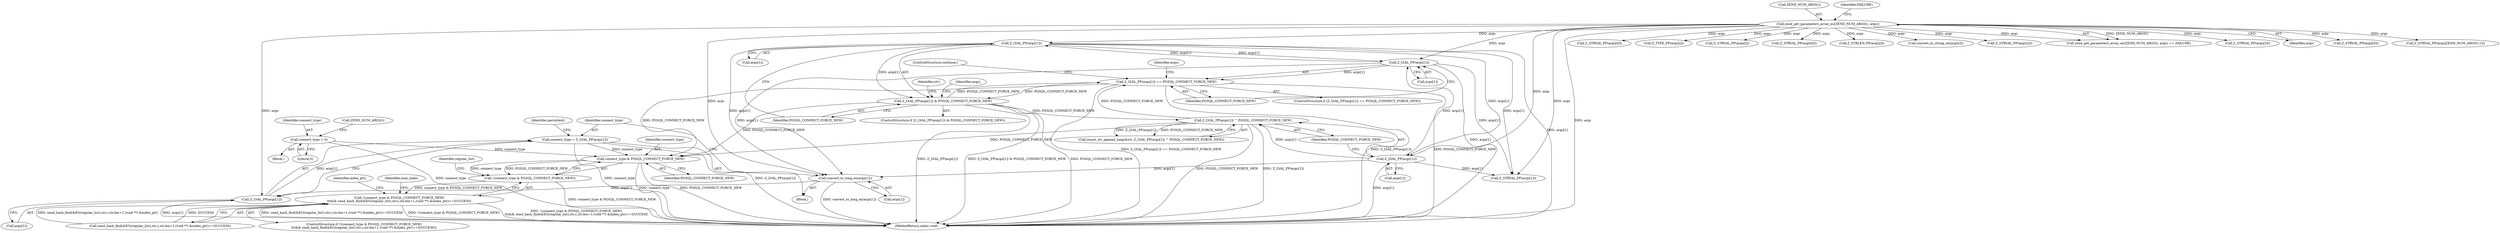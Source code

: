 digraph "0_php_4435b9142ff9813845d5c97ab29a5d637bedb257_5@API" {
"1000761" [label="(Call,connect_type & PGSQL_CONNECT_FORCE_NEW)"];
"1000329" [label="(Call,connect_type = 0)"];
"1000455" [label="(Call,connect_type = Z_LVAL_PP(args[1]))"];
"1000457" [label="(Call,Z_LVAL_PP(args[1]))"];
"1000451" [label="(Call,convert_to_long_ex(args[1]))"];
"1000391" [label="(Call,Z_LVAL_PP(args[1]))"];
"1000381" [label="(Call,Z_LVAL_PP(args[1]))"];
"1000401" [label="(Call,Z_LVAL_PP(args[1]))"];
"1000343" [label="(Call,zend_get_parameters_array_ex(ZEND_NUM_ARGS(), args))"];
"1000400" [label="(Call,Z_LVAL_PP(args[1]) ^ PGSQL_CONNECT_FORCE_NEW)"];
"1000390" [label="(Call,Z_LVAL_PP(args[1]) & PGSQL_CONNECT_FORCE_NEW)"];
"1000380" [label="(Call,Z_LVAL_PP(args[1]) == PGSQL_CONNECT_FORCE_NEW)"];
"1000760" [label="(Call,!(connect_type & PGSQL_CONNECT_FORCE_NEW))"];
"1000759" [label="(Call,!(connect_type & PGSQL_CONNECT_FORCE_NEW)\n\t\t\t&& zend_hash_find(&EG(regular_list),str.c,str.len+1,(void **) &index_ptr)==SUCCESS)"];
"1000465" [label="(Call,Z_STRVAL_PP(args[0]))"];
"1000760" [label="(Call,!(connect_type & PGSQL_CONNECT_FORCE_NEW))"];
"1000336" [label="(Call,ZEND_NUM_ARGS())"];
"1000381" [label="(Call,Z_LVAL_PP(args[1]))"];
"1000391" [label="(Call,Z_LVAL_PP(args[1]))"];
"1000344" [label="(Call,ZEND_NUM_ARGS())"];
"1000373" [label="(Call,Z_TYPE_PP(args[i]))"];
"1000457" [label="(Call,Z_LVAL_PP(args[1]))"];
"1000452" [label="(Call,args[1])"];
"1000330" [label="(Identifier,connect_type)"];
"1000417" [label="(Call,Z_STRVAL_PP(args[i]))"];
"1000408" [label="(Identifier,args)"];
"1000387" [label="(ControlStructure,continue;)"];
"1000405" [label="(Identifier,PGSQL_CONNECT_FORCE_NEW)"];
"1000346" [label="(Identifier,FAILURE)"];
"1000456" [label="(Identifier,connect_type)"];
"1000395" [label="(Identifier,PGSQL_CONNECT_FORCE_NEW)"];
"1000447" [label="(Call,Z_STRVAL_PP(args[0]))"];
"1000421" [label="(Call,Z_STRLEN_PP(args[i]))"];
"1000759" [label="(Call,!(connect_type & PGSQL_CONNECT_FORCE_NEW)\n\t\t\t&& zend_hash_find(&EG(regular_list),str.c,str.len+1,(void **) &index_ptr)==SUCCESS)"];
"1000397" [label="(Call,smart_str_append_long(&str, Z_LVAL_PP(args[1]) ^ PGSQL_CONNECT_FORCE_NEW))"];
"1000385" [label="(Identifier,PGSQL_CONNECT_FORCE_NEW)"];
"1000471" [label="(Call,Z_STRVAL_PP(args[1]))"];
"1000331" [label="(Literal,0)"];
"1000406" [label="(Call,convert_to_string_ex(args[i]))"];
"1000458" [label="(Call,args[1])"];
"1000496" [label="(Call,Z_STRVAL_PP(args[2]))"];
"1000382" [label="(Call,args[1])"];
"1000297" [label="(Block,)"];
"1000764" [label="(Call,zend_hash_find(&EG(regular_list),str.c,str.len+1,(void **) &index_ptr)==SUCCESS)"];
"1000846" [label="(Identifier,max_links)"];
"1000401" [label="(Call,Z_LVAL_PP(args[1]))"];
"1000342" [label="(Call,zend_get_parameters_array_ex(ZEND_NUM_ARGS(), args) == FAILURE)"];
"1000962" [label="(MethodReturn,static void)"];
"1000768" [label="(Identifier,regular_list)"];
"1000758" [label="(ControlStructure,if (!(connect_type & PGSQL_CONNECT_FORCE_NEW)\n\t\t\t&& zend_hash_find(&EG(regular_list),str.c,str.len+1,(void **) &index_ptr)==SUCCESS))"];
"1000489" [label="(Call,Z_STRVAL_PP(args[3]))"];
"1000763" [label="(Identifier,PGSQL_CONNECT_FORCE_NEW)"];
"1000345" [label="(Identifier,args)"];
"1000329" [label="(Call,connect_type = 0)"];
"1000393" [label="(Identifier,args)"];
"1000392" [label="(Call,args[1])"];
"1000390" [label="(Call,Z_LVAL_PP(args[1]) & PGSQL_CONNECT_FORCE_NEW)"];
"1000444" [label="(Block,)"];
"1000380" [label="(Call,Z_LVAL_PP(args[1]) == PGSQL_CONNECT_FORCE_NEW)"];
"1000789" [label="(Identifier,index_ptr)"];
"1000389" [label="(ControlStructure,if (Z_LVAL_PP(args[1]) & PGSQL_CONNECT_FORCE_NEW))"];
"1000451" [label="(Call,convert_to_long_ex(args[1]))"];
"1000343" [label="(Call,zend_get_parameters_array_ex(ZEND_NUM_ARGS(), args))"];
"1000761" [label="(Call,connect_type & PGSQL_CONNECT_FORCE_NEW)"];
"1000455" [label="(Call,connect_type = Z_LVAL_PP(args[1]))"];
"1000402" [label="(Call,args[1])"];
"1000435" [label="(Call,Z_STRVAL_PP(args[0]))"];
"1000477" [label="(Call,Z_STRVAL_PP(args[ZEND_NUM_ARGS()-1]))"];
"1000503" [label="(Identifier,persistent)"];
"1000379" [label="(ControlStructure,if (Z_LVAL_PP(args[1]) == PGSQL_CONNECT_FORCE_NEW))"];
"1000399" [label="(Identifier,str)"];
"1000762" [label="(Identifier,connect_type)"];
"1000400" [label="(Call,Z_LVAL_PP(args[1]) ^ PGSQL_CONNECT_FORCE_NEW)"];
"1000761" -> "1000760"  [label="AST: "];
"1000761" -> "1000763"  [label="CFG: "];
"1000762" -> "1000761"  [label="AST: "];
"1000763" -> "1000761"  [label="AST: "];
"1000760" -> "1000761"  [label="CFG: "];
"1000761" -> "1000962"  [label="DDG: connect_type"];
"1000761" -> "1000962"  [label="DDG: PGSQL_CONNECT_FORCE_NEW"];
"1000761" -> "1000760"  [label="DDG: connect_type"];
"1000761" -> "1000760"  [label="DDG: PGSQL_CONNECT_FORCE_NEW"];
"1000329" -> "1000761"  [label="DDG: connect_type"];
"1000455" -> "1000761"  [label="DDG: connect_type"];
"1000400" -> "1000761"  [label="DDG: PGSQL_CONNECT_FORCE_NEW"];
"1000380" -> "1000761"  [label="DDG: PGSQL_CONNECT_FORCE_NEW"];
"1000390" -> "1000761"  [label="DDG: PGSQL_CONNECT_FORCE_NEW"];
"1000329" -> "1000297"  [label="AST: "];
"1000329" -> "1000331"  [label="CFG: "];
"1000330" -> "1000329"  [label="AST: "];
"1000331" -> "1000329"  [label="AST: "];
"1000336" -> "1000329"  [label="CFG: "];
"1000329" -> "1000962"  [label="DDG: connect_type"];
"1000455" -> "1000444"  [label="AST: "];
"1000455" -> "1000457"  [label="CFG: "];
"1000456" -> "1000455"  [label="AST: "];
"1000457" -> "1000455"  [label="AST: "];
"1000503" -> "1000455"  [label="CFG: "];
"1000455" -> "1000962"  [label="DDG: Z_LVAL_PP(args[1])"];
"1000455" -> "1000962"  [label="DDG: connect_type"];
"1000457" -> "1000455"  [label="DDG: args[1]"];
"1000457" -> "1000458"  [label="CFG: "];
"1000458" -> "1000457"  [label="AST: "];
"1000457" -> "1000962"  [label="DDG: args[1]"];
"1000451" -> "1000457"  [label="DDG: args[1]"];
"1000343" -> "1000457"  [label="DDG: args"];
"1000451" -> "1000444"  [label="AST: "];
"1000451" -> "1000452"  [label="CFG: "];
"1000452" -> "1000451"  [label="AST: "];
"1000456" -> "1000451"  [label="CFG: "];
"1000451" -> "1000962"  [label="DDG: convert_to_long_ex(args[1])"];
"1000391" -> "1000451"  [label="DDG: args[1]"];
"1000401" -> "1000451"  [label="DDG: args[1]"];
"1000381" -> "1000451"  [label="DDG: args[1]"];
"1000343" -> "1000451"  [label="DDG: args"];
"1000391" -> "1000390"  [label="AST: "];
"1000391" -> "1000392"  [label="CFG: "];
"1000392" -> "1000391"  [label="AST: "];
"1000395" -> "1000391"  [label="CFG: "];
"1000391" -> "1000962"  [label="DDG: args[1]"];
"1000391" -> "1000381"  [label="DDG: args[1]"];
"1000391" -> "1000390"  [label="DDG: args[1]"];
"1000381" -> "1000391"  [label="DDG: args[1]"];
"1000343" -> "1000391"  [label="DDG: args"];
"1000391" -> "1000401"  [label="DDG: args[1]"];
"1000391" -> "1000471"  [label="DDG: args[1]"];
"1000381" -> "1000380"  [label="AST: "];
"1000381" -> "1000382"  [label="CFG: "];
"1000382" -> "1000381"  [label="AST: "];
"1000385" -> "1000381"  [label="CFG: "];
"1000381" -> "1000962"  [label="DDG: args[1]"];
"1000381" -> "1000380"  [label="DDG: args[1]"];
"1000401" -> "1000381"  [label="DDG: args[1]"];
"1000343" -> "1000381"  [label="DDG: args"];
"1000381" -> "1000471"  [label="DDG: args[1]"];
"1000401" -> "1000400"  [label="AST: "];
"1000401" -> "1000402"  [label="CFG: "];
"1000402" -> "1000401"  [label="AST: "];
"1000405" -> "1000401"  [label="CFG: "];
"1000401" -> "1000962"  [label="DDG: args[1]"];
"1000401" -> "1000400"  [label="DDG: args[1]"];
"1000343" -> "1000401"  [label="DDG: args"];
"1000401" -> "1000471"  [label="DDG: args[1]"];
"1000343" -> "1000342"  [label="AST: "];
"1000343" -> "1000345"  [label="CFG: "];
"1000344" -> "1000343"  [label="AST: "];
"1000345" -> "1000343"  [label="AST: "];
"1000346" -> "1000343"  [label="CFG: "];
"1000343" -> "1000962"  [label="DDG: args"];
"1000343" -> "1000342"  [label="DDG: ZEND_NUM_ARGS()"];
"1000343" -> "1000342"  [label="DDG: args"];
"1000343" -> "1000373"  [label="DDG: args"];
"1000343" -> "1000406"  [label="DDG: args"];
"1000343" -> "1000417"  [label="DDG: args"];
"1000343" -> "1000421"  [label="DDG: args"];
"1000343" -> "1000435"  [label="DDG: args"];
"1000343" -> "1000447"  [label="DDG: args"];
"1000343" -> "1000465"  [label="DDG: args"];
"1000343" -> "1000471"  [label="DDG: args"];
"1000343" -> "1000477"  [label="DDG: args"];
"1000343" -> "1000489"  [label="DDG: args"];
"1000343" -> "1000496"  [label="DDG: args"];
"1000400" -> "1000397"  [label="AST: "];
"1000400" -> "1000405"  [label="CFG: "];
"1000405" -> "1000400"  [label="AST: "];
"1000397" -> "1000400"  [label="CFG: "];
"1000400" -> "1000962"  [label="DDG: PGSQL_CONNECT_FORCE_NEW"];
"1000400" -> "1000962"  [label="DDG: Z_LVAL_PP(args[1])"];
"1000400" -> "1000380"  [label="DDG: PGSQL_CONNECT_FORCE_NEW"];
"1000400" -> "1000397"  [label="DDG: Z_LVAL_PP(args[1])"];
"1000400" -> "1000397"  [label="DDG: PGSQL_CONNECT_FORCE_NEW"];
"1000390" -> "1000400"  [label="DDG: PGSQL_CONNECT_FORCE_NEW"];
"1000390" -> "1000389"  [label="AST: "];
"1000390" -> "1000395"  [label="CFG: "];
"1000395" -> "1000390"  [label="AST: "];
"1000399" -> "1000390"  [label="CFG: "];
"1000408" -> "1000390"  [label="CFG: "];
"1000390" -> "1000962"  [label="DDG: Z_LVAL_PP(args[1]) & PGSQL_CONNECT_FORCE_NEW"];
"1000390" -> "1000962"  [label="DDG: Z_LVAL_PP(args[1])"];
"1000390" -> "1000962"  [label="DDG: PGSQL_CONNECT_FORCE_NEW"];
"1000390" -> "1000380"  [label="DDG: PGSQL_CONNECT_FORCE_NEW"];
"1000380" -> "1000390"  [label="DDG: PGSQL_CONNECT_FORCE_NEW"];
"1000380" -> "1000379"  [label="AST: "];
"1000380" -> "1000385"  [label="CFG: "];
"1000385" -> "1000380"  [label="AST: "];
"1000387" -> "1000380"  [label="CFG: "];
"1000393" -> "1000380"  [label="CFG: "];
"1000380" -> "1000962"  [label="DDG: Z_LVAL_PP(args[1]) == PGSQL_CONNECT_FORCE_NEW"];
"1000380" -> "1000962"  [label="DDG: Z_LVAL_PP(args[1])"];
"1000380" -> "1000962"  [label="DDG: PGSQL_CONNECT_FORCE_NEW"];
"1000760" -> "1000759"  [label="AST: "];
"1000768" -> "1000760"  [label="CFG: "];
"1000759" -> "1000760"  [label="CFG: "];
"1000760" -> "1000962"  [label="DDG: connect_type & PGSQL_CONNECT_FORCE_NEW"];
"1000760" -> "1000759"  [label="DDG: connect_type & PGSQL_CONNECT_FORCE_NEW"];
"1000759" -> "1000758"  [label="AST: "];
"1000759" -> "1000764"  [label="CFG: "];
"1000764" -> "1000759"  [label="AST: "];
"1000789" -> "1000759"  [label="CFG: "];
"1000846" -> "1000759"  [label="CFG: "];
"1000759" -> "1000962"  [label="DDG: !(connect_type & PGSQL_CONNECT_FORCE_NEW)"];
"1000759" -> "1000962"  [label="DDG: !(connect_type & PGSQL_CONNECT_FORCE_NEW)\n\t\t\t&& zend_hash_find(&EG(regular_list),str.c,str.len+1,(void **) &index_ptr)==SUCCESS"];
"1000759" -> "1000962"  [label="DDG: zend_hash_find(&EG(regular_list),str.c,str.len+1,(void **) &index_ptr)==SUCCESS"];
"1000764" -> "1000759"  [label="DDG: zend_hash_find(&EG(regular_list),str.c,str.len+1,(void **) &index_ptr)"];
"1000764" -> "1000759"  [label="DDG: SUCCESS"];
}
